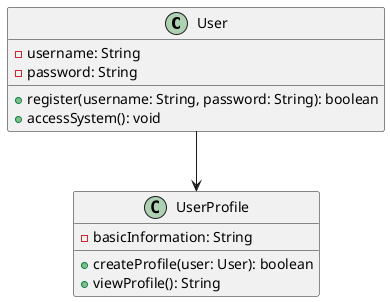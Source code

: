 @startuml
class User {
    - username: String
    - password: String
    + register(username: String, password: String): boolean
    + accessSystem(): void
}

class UserProfile {
    - basicInformation: String
    + createProfile(user: User): boolean
    + viewProfile(): String
}

User --> UserProfile
@enduml